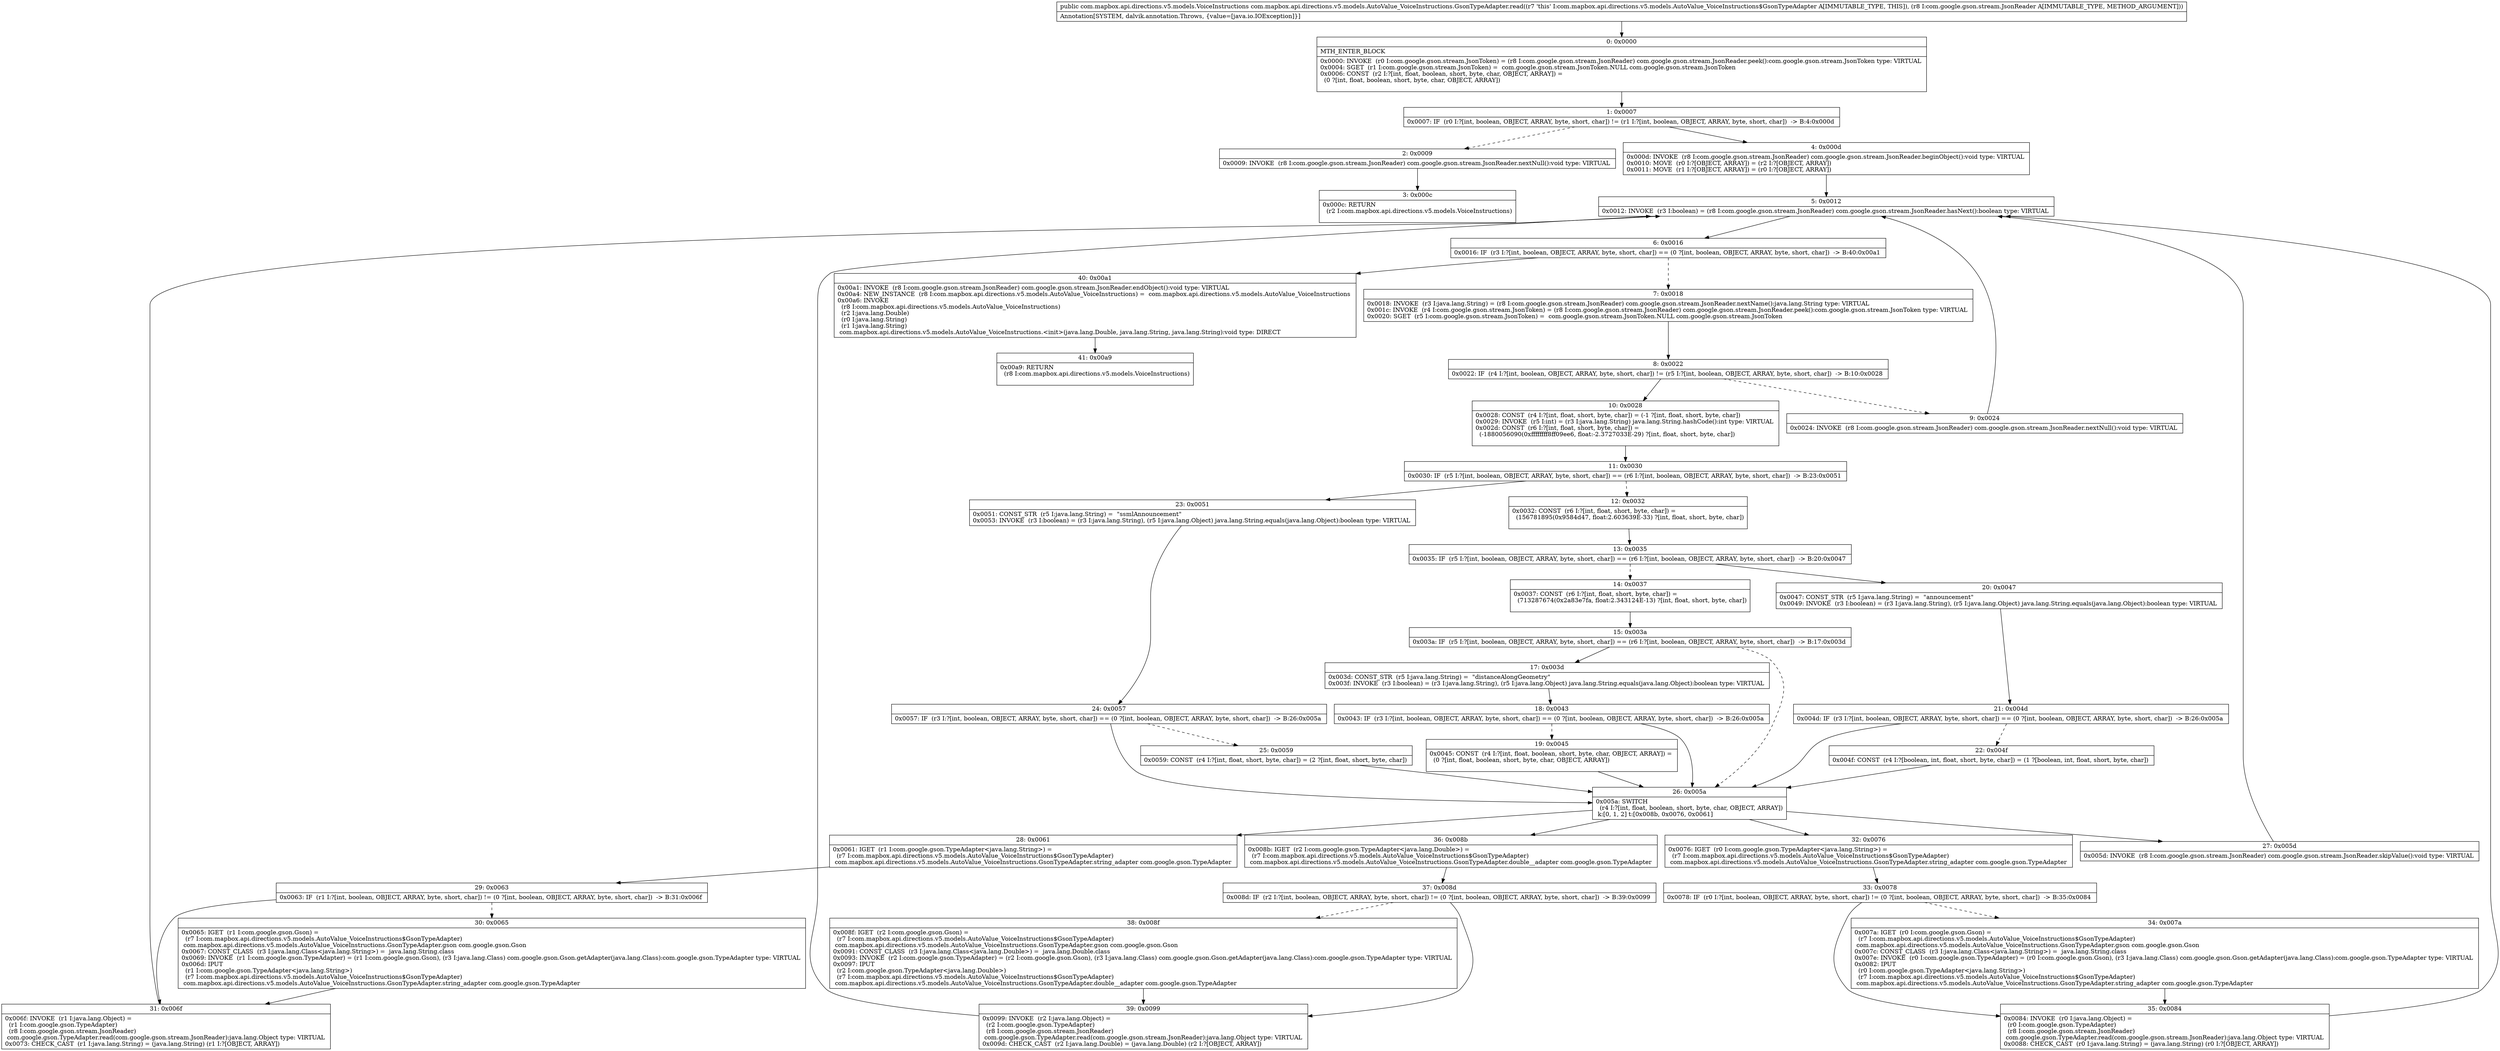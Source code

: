 digraph "CFG forcom.mapbox.api.directions.v5.models.AutoValue_VoiceInstructions.GsonTypeAdapter.read(Lcom\/google\/gson\/stream\/JsonReader;)Lcom\/mapbox\/api\/directions\/v5\/models\/VoiceInstructions;" {
Node_0 [shape=record,label="{0\:\ 0x0000|MTH_ENTER_BLOCK\l|0x0000: INVOKE  (r0 I:com.google.gson.stream.JsonToken) = (r8 I:com.google.gson.stream.JsonReader) com.google.gson.stream.JsonReader.peek():com.google.gson.stream.JsonToken type: VIRTUAL \l0x0004: SGET  (r1 I:com.google.gson.stream.JsonToken) =  com.google.gson.stream.JsonToken.NULL com.google.gson.stream.JsonToken \l0x0006: CONST  (r2 I:?[int, float, boolean, short, byte, char, OBJECT, ARRAY]) = \l  (0 ?[int, float, boolean, short, byte, char, OBJECT, ARRAY])\l \l}"];
Node_1 [shape=record,label="{1\:\ 0x0007|0x0007: IF  (r0 I:?[int, boolean, OBJECT, ARRAY, byte, short, char]) != (r1 I:?[int, boolean, OBJECT, ARRAY, byte, short, char])  \-\> B:4:0x000d \l}"];
Node_2 [shape=record,label="{2\:\ 0x0009|0x0009: INVOKE  (r8 I:com.google.gson.stream.JsonReader) com.google.gson.stream.JsonReader.nextNull():void type: VIRTUAL \l}"];
Node_3 [shape=record,label="{3\:\ 0x000c|0x000c: RETURN  \l  (r2 I:com.mapbox.api.directions.v5.models.VoiceInstructions)\l \l}"];
Node_4 [shape=record,label="{4\:\ 0x000d|0x000d: INVOKE  (r8 I:com.google.gson.stream.JsonReader) com.google.gson.stream.JsonReader.beginObject():void type: VIRTUAL \l0x0010: MOVE  (r0 I:?[OBJECT, ARRAY]) = (r2 I:?[OBJECT, ARRAY]) \l0x0011: MOVE  (r1 I:?[OBJECT, ARRAY]) = (r0 I:?[OBJECT, ARRAY]) \l}"];
Node_5 [shape=record,label="{5\:\ 0x0012|0x0012: INVOKE  (r3 I:boolean) = (r8 I:com.google.gson.stream.JsonReader) com.google.gson.stream.JsonReader.hasNext():boolean type: VIRTUAL \l}"];
Node_6 [shape=record,label="{6\:\ 0x0016|0x0016: IF  (r3 I:?[int, boolean, OBJECT, ARRAY, byte, short, char]) == (0 ?[int, boolean, OBJECT, ARRAY, byte, short, char])  \-\> B:40:0x00a1 \l}"];
Node_7 [shape=record,label="{7\:\ 0x0018|0x0018: INVOKE  (r3 I:java.lang.String) = (r8 I:com.google.gson.stream.JsonReader) com.google.gson.stream.JsonReader.nextName():java.lang.String type: VIRTUAL \l0x001c: INVOKE  (r4 I:com.google.gson.stream.JsonToken) = (r8 I:com.google.gson.stream.JsonReader) com.google.gson.stream.JsonReader.peek():com.google.gson.stream.JsonToken type: VIRTUAL \l0x0020: SGET  (r5 I:com.google.gson.stream.JsonToken) =  com.google.gson.stream.JsonToken.NULL com.google.gson.stream.JsonToken \l}"];
Node_8 [shape=record,label="{8\:\ 0x0022|0x0022: IF  (r4 I:?[int, boolean, OBJECT, ARRAY, byte, short, char]) != (r5 I:?[int, boolean, OBJECT, ARRAY, byte, short, char])  \-\> B:10:0x0028 \l}"];
Node_9 [shape=record,label="{9\:\ 0x0024|0x0024: INVOKE  (r8 I:com.google.gson.stream.JsonReader) com.google.gson.stream.JsonReader.nextNull():void type: VIRTUAL \l}"];
Node_10 [shape=record,label="{10\:\ 0x0028|0x0028: CONST  (r4 I:?[int, float, short, byte, char]) = (\-1 ?[int, float, short, byte, char]) \l0x0029: INVOKE  (r5 I:int) = (r3 I:java.lang.String) java.lang.String.hashCode():int type: VIRTUAL \l0x002d: CONST  (r6 I:?[int, float, short, byte, char]) = \l  (\-1880056090(0xffffffff8ff09ee6, float:\-2.3727033E\-29) ?[int, float, short, byte, char])\l \l}"];
Node_11 [shape=record,label="{11\:\ 0x0030|0x0030: IF  (r5 I:?[int, boolean, OBJECT, ARRAY, byte, short, char]) == (r6 I:?[int, boolean, OBJECT, ARRAY, byte, short, char])  \-\> B:23:0x0051 \l}"];
Node_12 [shape=record,label="{12\:\ 0x0032|0x0032: CONST  (r6 I:?[int, float, short, byte, char]) = \l  (156781895(0x9584d47, float:2.603639E\-33) ?[int, float, short, byte, char])\l \l}"];
Node_13 [shape=record,label="{13\:\ 0x0035|0x0035: IF  (r5 I:?[int, boolean, OBJECT, ARRAY, byte, short, char]) == (r6 I:?[int, boolean, OBJECT, ARRAY, byte, short, char])  \-\> B:20:0x0047 \l}"];
Node_14 [shape=record,label="{14\:\ 0x0037|0x0037: CONST  (r6 I:?[int, float, short, byte, char]) = \l  (713287674(0x2a83e7fa, float:2.343124E\-13) ?[int, float, short, byte, char])\l \l}"];
Node_15 [shape=record,label="{15\:\ 0x003a|0x003a: IF  (r5 I:?[int, boolean, OBJECT, ARRAY, byte, short, char]) == (r6 I:?[int, boolean, OBJECT, ARRAY, byte, short, char])  \-\> B:17:0x003d \l}"];
Node_17 [shape=record,label="{17\:\ 0x003d|0x003d: CONST_STR  (r5 I:java.lang.String) =  \"distanceAlongGeometry\" \l0x003f: INVOKE  (r3 I:boolean) = (r3 I:java.lang.String), (r5 I:java.lang.Object) java.lang.String.equals(java.lang.Object):boolean type: VIRTUAL \l}"];
Node_18 [shape=record,label="{18\:\ 0x0043|0x0043: IF  (r3 I:?[int, boolean, OBJECT, ARRAY, byte, short, char]) == (0 ?[int, boolean, OBJECT, ARRAY, byte, short, char])  \-\> B:26:0x005a \l}"];
Node_19 [shape=record,label="{19\:\ 0x0045|0x0045: CONST  (r4 I:?[int, float, boolean, short, byte, char, OBJECT, ARRAY]) = \l  (0 ?[int, float, boolean, short, byte, char, OBJECT, ARRAY])\l \l}"];
Node_20 [shape=record,label="{20\:\ 0x0047|0x0047: CONST_STR  (r5 I:java.lang.String) =  \"announcement\" \l0x0049: INVOKE  (r3 I:boolean) = (r3 I:java.lang.String), (r5 I:java.lang.Object) java.lang.String.equals(java.lang.Object):boolean type: VIRTUAL \l}"];
Node_21 [shape=record,label="{21\:\ 0x004d|0x004d: IF  (r3 I:?[int, boolean, OBJECT, ARRAY, byte, short, char]) == (0 ?[int, boolean, OBJECT, ARRAY, byte, short, char])  \-\> B:26:0x005a \l}"];
Node_22 [shape=record,label="{22\:\ 0x004f|0x004f: CONST  (r4 I:?[boolean, int, float, short, byte, char]) = (1 ?[boolean, int, float, short, byte, char]) \l}"];
Node_23 [shape=record,label="{23\:\ 0x0051|0x0051: CONST_STR  (r5 I:java.lang.String) =  \"ssmlAnnouncement\" \l0x0053: INVOKE  (r3 I:boolean) = (r3 I:java.lang.String), (r5 I:java.lang.Object) java.lang.String.equals(java.lang.Object):boolean type: VIRTUAL \l}"];
Node_24 [shape=record,label="{24\:\ 0x0057|0x0057: IF  (r3 I:?[int, boolean, OBJECT, ARRAY, byte, short, char]) == (0 ?[int, boolean, OBJECT, ARRAY, byte, short, char])  \-\> B:26:0x005a \l}"];
Node_25 [shape=record,label="{25\:\ 0x0059|0x0059: CONST  (r4 I:?[int, float, short, byte, char]) = (2 ?[int, float, short, byte, char]) \l}"];
Node_26 [shape=record,label="{26\:\ 0x005a|0x005a: SWITCH  \l  (r4 I:?[int, float, boolean, short, byte, char, OBJECT, ARRAY])\l k:[0, 1, 2] t:[0x008b, 0x0076, 0x0061] \l}"];
Node_27 [shape=record,label="{27\:\ 0x005d|0x005d: INVOKE  (r8 I:com.google.gson.stream.JsonReader) com.google.gson.stream.JsonReader.skipValue():void type: VIRTUAL \l}"];
Node_28 [shape=record,label="{28\:\ 0x0061|0x0061: IGET  (r1 I:com.google.gson.TypeAdapter\<java.lang.String\>) = \l  (r7 I:com.mapbox.api.directions.v5.models.AutoValue_VoiceInstructions$GsonTypeAdapter)\l com.mapbox.api.directions.v5.models.AutoValue_VoiceInstructions.GsonTypeAdapter.string_adapter com.google.gson.TypeAdapter \l}"];
Node_29 [shape=record,label="{29\:\ 0x0063|0x0063: IF  (r1 I:?[int, boolean, OBJECT, ARRAY, byte, short, char]) != (0 ?[int, boolean, OBJECT, ARRAY, byte, short, char])  \-\> B:31:0x006f \l}"];
Node_30 [shape=record,label="{30\:\ 0x0065|0x0065: IGET  (r1 I:com.google.gson.Gson) = \l  (r7 I:com.mapbox.api.directions.v5.models.AutoValue_VoiceInstructions$GsonTypeAdapter)\l com.mapbox.api.directions.v5.models.AutoValue_VoiceInstructions.GsonTypeAdapter.gson com.google.gson.Gson \l0x0067: CONST_CLASS  (r3 I:java.lang.Class\<java.lang.String\>) =  java.lang.String.class \l0x0069: INVOKE  (r1 I:com.google.gson.TypeAdapter) = (r1 I:com.google.gson.Gson), (r3 I:java.lang.Class) com.google.gson.Gson.getAdapter(java.lang.Class):com.google.gson.TypeAdapter type: VIRTUAL \l0x006d: IPUT  \l  (r1 I:com.google.gson.TypeAdapter\<java.lang.String\>)\l  (r7 I:com.mapbox.api.directions.v5.models.AutoValue_VoiceInstructions$GsonTypeAdapter)\l com.mapbox.api.directions.v5.models.AutoValue_VoiceInstructions.GsonTypeAdapter.string_adapter com.google.gson.TypeAdapter \l}"];
Node_31 [shape=record,label="{31\:\ 0x006f|0x006f: INVOKE  (r1 I:java.lang.Object) = \l  (r1 I:com.google.gson.TypeAdapter)\l  (r8 I:com.google.gson.stream.JsonReader)\l com.google.gson.TypeAdapter.read(com.google.gson.stream.JsonReader):java.lang.Object type: VIRTUAL \l0x0073: CHECK_CAST  (r1 I:java.lang.String) = (java.lang.String) (r1 I:?[OBJECT, ARRAY]) \l}"];
Node_32 [shape=record,label="{32\:\ 0x0076|0x0076: IGET  (r0 I:com.google.gson.TypeAdapter\<java.lang.String\>) = \l  (r7 I:com.mapbox.api.directions.v5.models.AutoValue_VoiceInstructions$GsonTypeAdapter)\l com.mapbox.api.directions.v5.models.AutoValue_VoiceInstructions.GsonTypeAdapter.string_adapter com.google.gson.TypeAdapter \l}"];
Node_33 [shape=record,label="{33\:\ 0x0078|0x0078: IF  (r0 I:?[int, boolean, OBJECT, ARRAY, byte, short, char]) != (0 ?[int, boolean, OBJECT, ARRAY, byte, short, char])  \-\> B:35:0x0084 \l}"];
Node_34 [shape=record,label="{34\:\ 0x007a|0x007a: IGET  (r0 I:com.google.gson.Gson) = \l  (r7 I:com.mapbox.api.directions.v5.models.AutoValue_VoiceInstructions$GsonTypeAdapter)\l com.mapbox.api.directions.v5.models.AutoValue_VoiceInstructions.GsonTypeAdapter.gson com.google.gson.Gson \l0x007c: CONST_CLASS  (r3 I:java.lang.Class\<java.lang.String\>) =  java.lang.String.class \l0x007e: INVOKE  (r0 I:com.google.gson.TypeAdapter) = (r0 I:com.google.gson.Gson), (r3 I:java.lang.Class) com.google.gson.Gson.getAdapter(java.lang.Class):com.google.gson.TypeAdapter type: VIRTUAL \l0x0082: IPUT  \l  (r0 I:com.google.gson.TypeAdapter\<java.lang.String\>)\l  (r7 I:com.mapbox.api.directions.v5.models.AutoValue_VoiceInstructions$GsonTypeAdapter)\l com.mapbox.api.directions.v5.models.AutoValue_VoiceInstructions.GsonTypeAdapter.string_adapter com.google.gson.TypeAdapter \l}"];
Node_35 [shape=record,label="{35\:\ 0x0084|0x0084: INVOKE  (r0 I:java.lang.Object) = \l  (r0 I:com.google.gson.TypeAdapter)\l  (r8 I:com.google.gson.stream.JsonReader)\l com.google.gson.TypeAdapter.read(com.google.gson.stream.JsonReader):java.lang.Object type: VIRTUAL \l0x0088: CHECK_CAST  (r0 I:java.lang.String) = (java.lang.String) (r0 I:?[OBJECT, ARRAY]) \l}"];
Node_36 [shape=record,label="{36\:\ 0x008b|0x008b: IGET  (r2 I:com.google.gson.TypeAdapter\<java.lang.Double\>) = \l  (r7 I:com.mapbox.api.directions.v5.models.AutoValue_VoiceInstructions$GsonTypeAdapter)\l com.mapbox.api.directions.v5.models.AutoValue_VoiceInstructions.GsonTypeAdapter.double__adapter com.google.gson.TypeAdapter \l}"];
Node_37 [shape=record,label="{37\:\ 0x008d|0x008d: IF  (r2 I:?[int, boolean, OBJECT, ARRAY, byte, short, char]) != (0 ?[int, boolean, OBJECT, ARRAY, byte, short, char])  \-\> B:39:0x0099 \l}"];
Node_38 [shape=record,label="{38\:\ 0x008f|0x008f: IGET  (r2 I:com.google.gson.Gson) = \l  (r7 I:com.mapbox.api.directions.v5.models.AutoValue_VoiceInstructions$GsonTypeAdapter)\l com.mapbox.api.directions.v5.models.AutoValue_VoiceInstructions.GsonTypeAdapter.gson com.google.gson.Gson \l0x0091: CONST_CLASS  (r3 I:java.lang.Class\<java.lang.Double\>) =  java.lang.Double.class \l0x0093: INVOKE  (r2 I:com.google.gson.TypeAdapter) = (r2 I:com.google.gson.Gson), (r3 I:java.lang.Class) com.google.gson.Gson.getAdapter(java.lang.Class):com.google.gson.TypeAdapter type: VIRTUAL \l0x0097: IPUT  \l  (r2 I:com.google.gson.TypeAdapter\<java.lang.Double\>)\l  (r7 I:com.mapbox.api.directions.v5.models.AutoValue_VoiceInstructions$GsonTypeAdapter)\l com.mapbox.api.directions.v5.models.AutoValue_VoiceInstructions.GsonTypeAdapter.double__adapter com.google.gson.TypeAdapter \l}"];
Node_39 [shape=record,label="{39\:\ 0x0099|0x0099: INVOKE  (r2 I:java.lang.Object) = \l  (r2 I:com.google.gson.TypeAdapter)\l  (r8 I:com.google.gson.stream.JsonReader)\l com.google.gson.TypeAdapter.read(com.google.gson.stream.JsonReader):java.lang.Object type: VIRTUAL \l0x009d: CHECK_CAST  (r2 I:java.lang.Double) = (java.lang.Double) (r2 I:?[OBJECT, ARRAY]) \l}"];
Node_40 [shape=record,label="{40\:\ 0x00a1|0x00a1: INVOKE  (r8 I:com.google.gson.stream.JsonReader) com.google.gson.stream.JsonReader.endObject():void type: VIRTUAL \l0x00a4: NEW_INSTANCE  (r8 I:com.mapbox.api.directions.v5.models.AutoValue_VoiceInstructions) =  com.mapbox.api.directions.v5.models.AutoValue_VoiceInstructions \l0x00a6: INVOKE  \l  (r8 I:com.mapbox.api.directions.v5.models.AutoValue_VoiceInstructions)\l  (r2 I:java.lang.Double)\l  (r0 I:java.lang.String)\l  (r1 I:java.lang.String)\l com.mapbox.api.directions.v5.models.AutoValue_VoiceInstructions.\<init\>(java.lang.Double, java.lang.String, java.lang.String):void type: DIRECT \l}"];
Node_41 [shape=record,label="{41\:\ 0x00a9|0x00a9: RETURN  \l  (r8 I:com.mapbox.api.directions.v5.models.VoiceInstructions)\l \l}"];
MethodNode[shape=record,label="{public com.mapbox.api.directions.v5.models.VoiceInstructions com.mapbox.api.directions.v5.models.AutoValue_VoiceInstructions.GsonTypeAdapter.read((r7 'this' I:com.mapbox.api.directions.v5.models.AutoValue_VoiceInstructions$GsonTypeAdapter A[IMMUTABLE_TYPE, THIS]), (r8 I:com.google.gson.stream.JsonReader A[IMMUTABLE_TYPE, METHOD_ARGUMENT]))  | Annotation[SYSTEM, dalvik.annotation.Throws, \{value=[java.io.IOException]\}]\l}"];
MethodNode -> Node_0;
Node_0 -> Node_1;
Node_1 -> Node_2[style=dashed];
Node_1 -> Node_4;
Node_2 -> Node_3;
Node_4 -> Node_5;
Node_5 -> Node_6;
Node_6 -> Node_7[style=dashed];
Node_6 -> Node_40;
Node_7 -> Node_8;
Node_8 -> Node_9[style=dashed];
Node_8 -> Node_10;
Node_9 -> Node_5;
Node_10 -> Node_11;
Node_11 -> Node_12[style=dashed];
Node_11 -> Node_23;
Node_12 -> Node_13;
Node_13 -> Node_14[style=dashed];
Node_13 -> Node_20;
Node_14 -> Node_15;
Node_15 -> Node_17;
Node_15 -> Node_26[style=dashed];
Node_17 -> Node_18;
Node_18 -> Node_19[style=dashed];
Node_18 -> Node_26;
Node_19 -> Node_26;
Node_20 -> Node_21;
Node_21 -> Node_22[style=dashed];
Node_21 -> Node_26;
Node_22 -> Node_26;
Node_23 -> Node_24;
Node_24 -> Node_25[style=dashed];
Node_24 -> Node_26;
Node_25 -> Node_26;
Node_26 -> Node_27;
Node_26 -> Node_28;
Node_26 -> Node_32;
Node_26 -> Node_36;
Node_27 -> Node_5;
Node_28 -> Node_29;
Node_29 -> Node_30[style=dashed];
Node_29 -> Node_31;
Node_30 -> Node_31;
Node_31 -> Node_5;
Node_32 -> Node_33;
Node_33 -> Node_34[style=dashed];
Node_33 -> Node_35;
Node_34 -> Node_35;
Node_35 -> Node_5;
Node_36 -> Node_37;
Node_37 -> Node_38[style=dashed];
Node_37 -> Node_39;
Node_38 -> Node_39;
Node_39 -> Node_5;
Node_40 -> Node_41;
}

